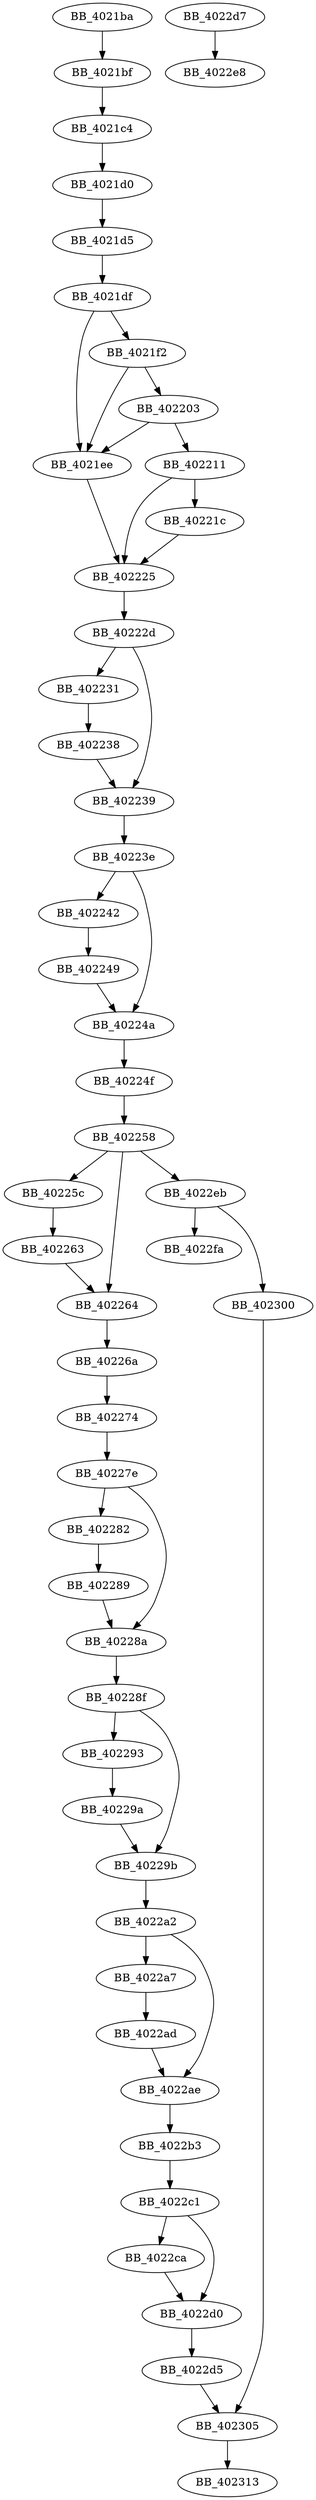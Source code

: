 DiGraph start{
BB_4021ba->BB_4021bf
BB_4021bf->BB_4021c4
BB_4021c4->BB_4021d0
BB_4021d0->BB_4021d5
BB_4021d5->BB_4021df
BB_4021df->BB_4021ee
BB_4021df->BB_4021f2
BB_4021ee->BB_402225
BB_4021f2->BB_4021ee
BB_4021f2->BB_402203
BB_402203->BB_4021ee
BB_402203->BB_402211
BB_402211->BB_40221c
BB_402211->BB_402225
BB_40221c->BB_402225
BB_402225->BB_40222d
BB_40222d->BB_402231
BB_40222d->BB_402239
BB_402231->BB_402238
BB_402238->BB_402239
BB_402239->BB_40223e
BB_40223e->BB_402242
BB_40223e->BB_40224a
BB_402242->BB_402249
BB_402249->BB_40224a
BB_40224a->BB_40224f
BB_40224f->BB_402258
BB_402258->BB_40225c
BB_402258->BB_402264
BB_402258->BB_4022eb
BB_40225c->BB_402263
BB_402263->BB_402264
BB_402264->BB_40226a
BB_40226a->BB_402274
BB_402274->BB_40227e
BB_40227e->BB_402282
BB_40227e->BB_40228a
BB_402282->BB_402289
BB_402289->BB_40228a
BB_40228a->BB_40228f
BB_40228f->BB_402293
BB_40228f->BB_40229b
BB_402293->BB_40229a
BB_40229a->BB_40229b
BB_40229b->BB_4022a2
BB_4022a2->BB_4022a7
BB_4022a2->BB_4022ae
BB_4022a7->BB_4022ad
BB_4022ad->BB_4022ae
BB_4022ae->BB_4022b3
BB_4022b3->BB_4022c1
BB_4022c1->BB_4022ca
BB_4022c1->BB_4022d0
BB_4022ca->BB_4022d0
BB_4022d0->BB_4022d5
BB_4022d5->BB_402305
BB_4022d7->BB_4022e8
BB_4022eb->BB_4022fa
BB_4022eb->BB_402300
BB_402300->BB_402305
BB_402305->BB_402313
}
